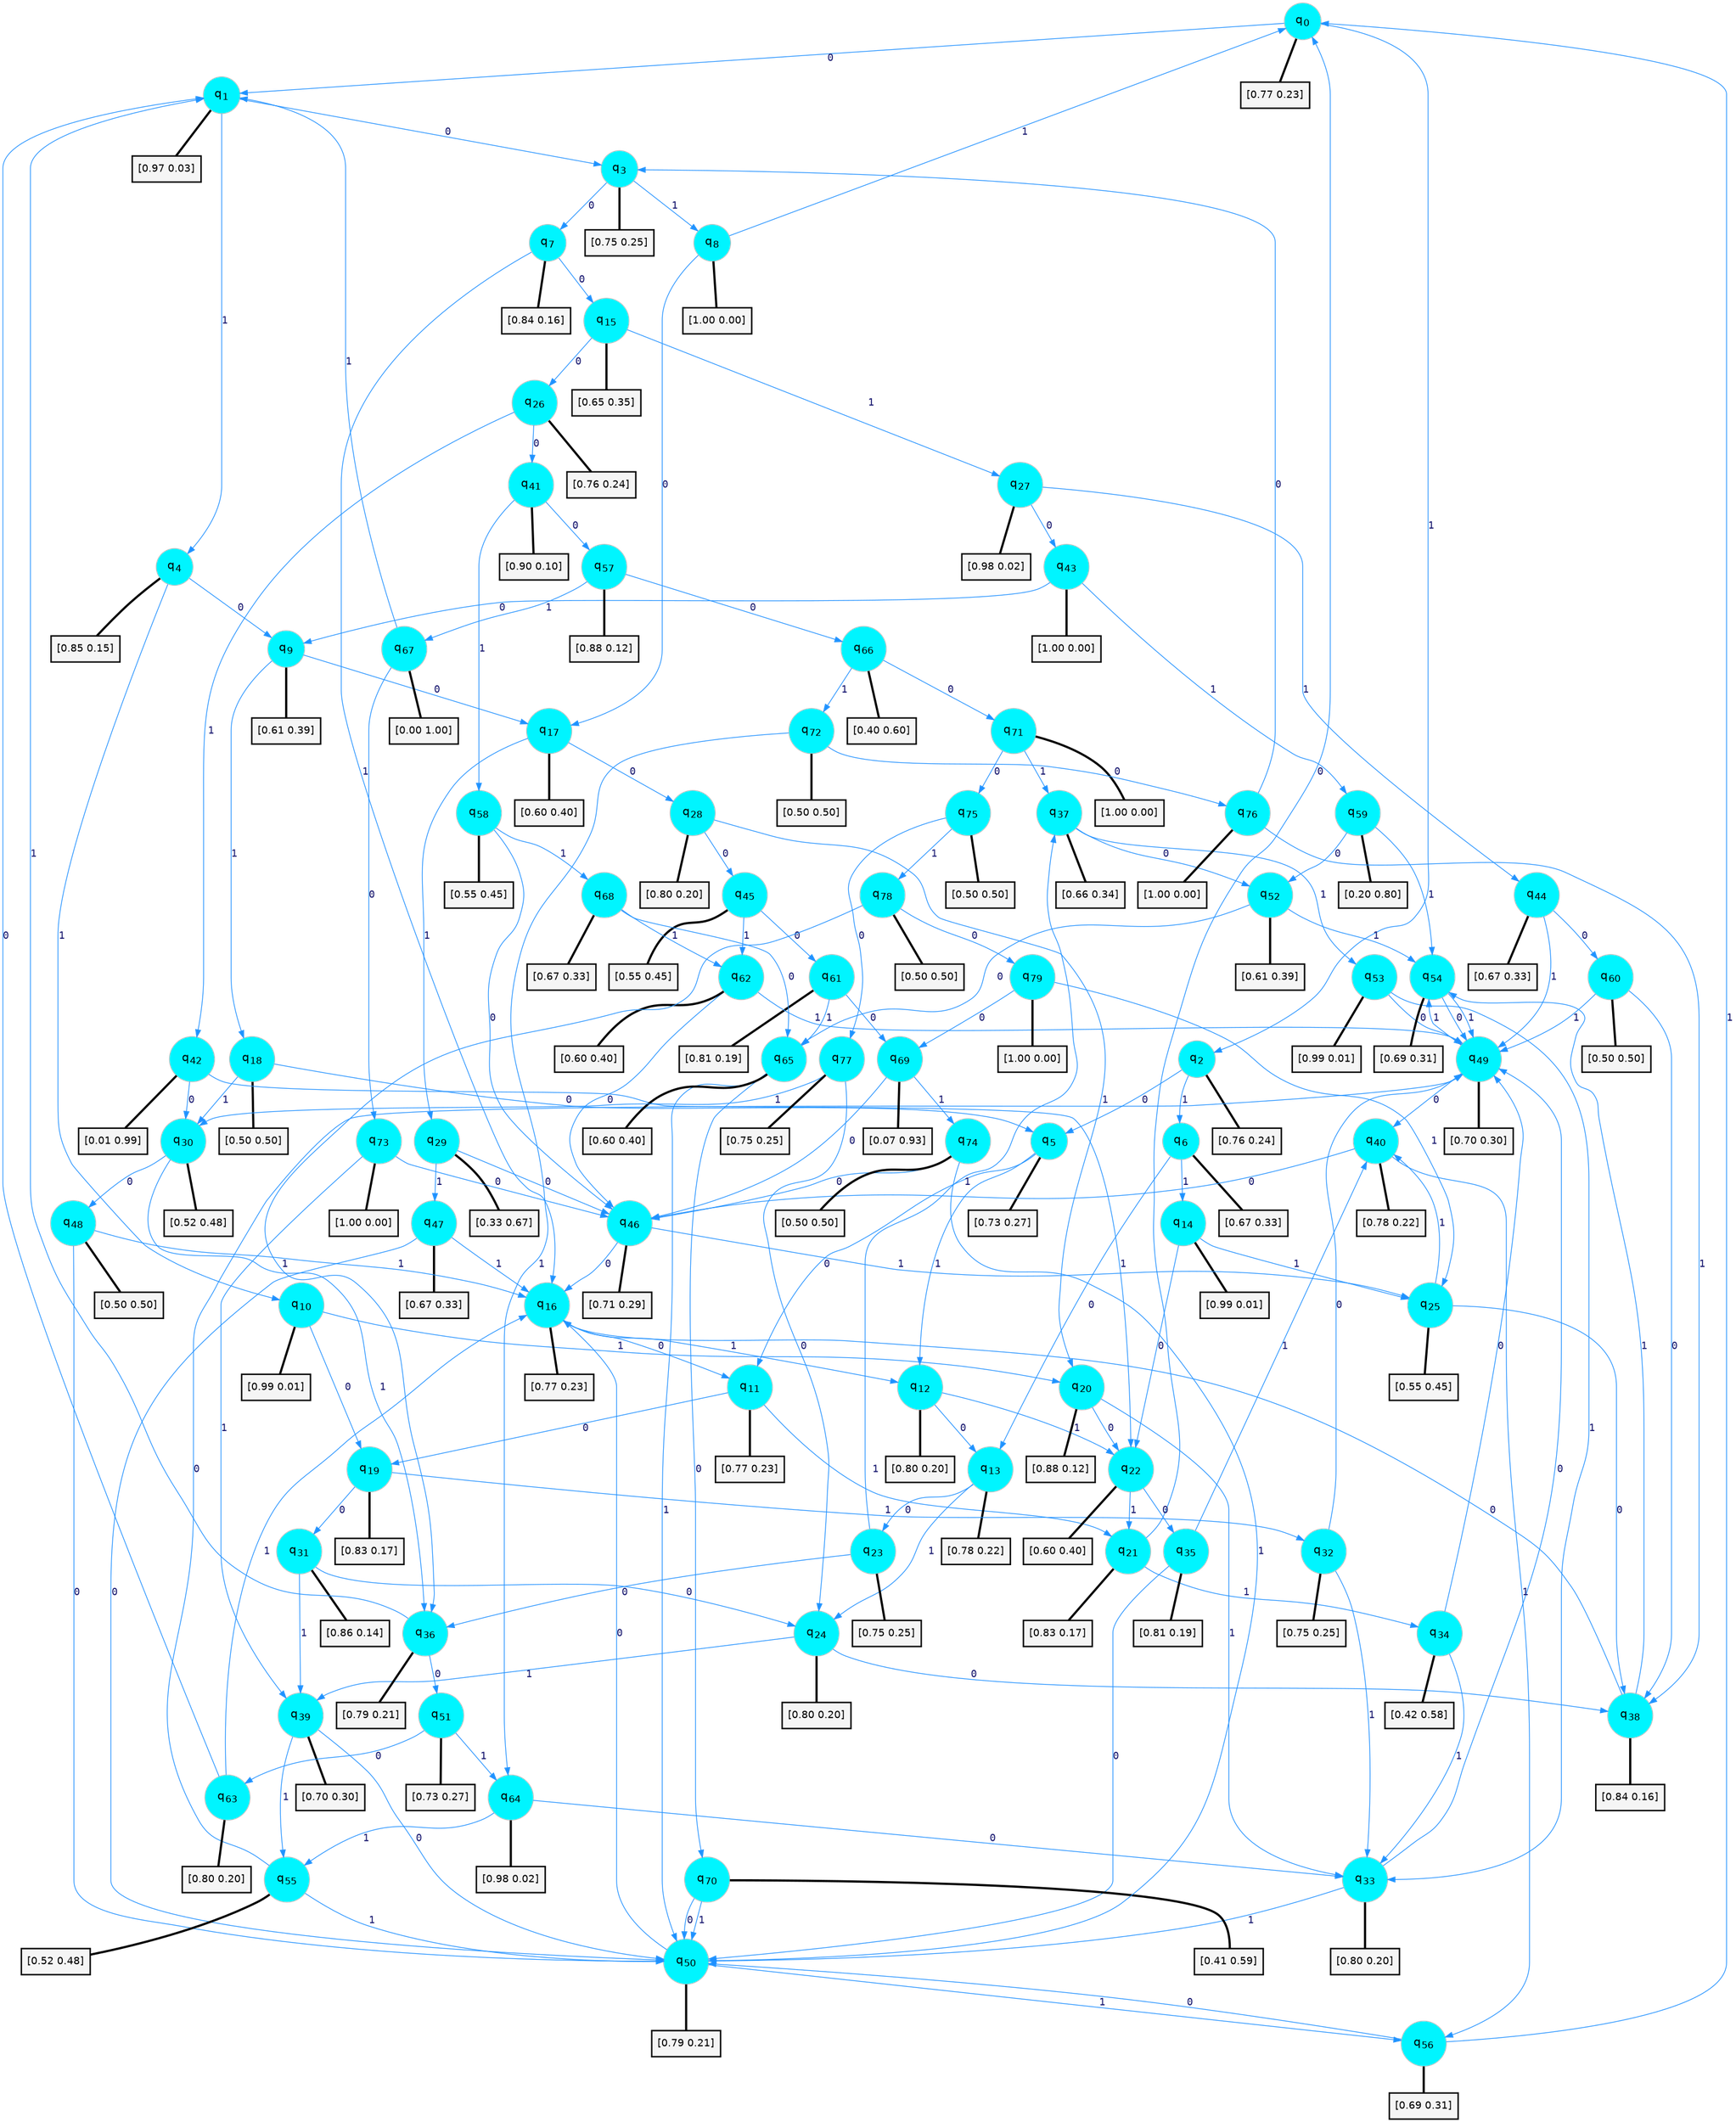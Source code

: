 digraph G {
graph [
bgcolor=transparent, dpi=300, rankdir=TD, size="40,25"];
node [
color=gray, fillcolor=turquoise1, fontcolor=black, fontname=Helvetica, fontsize=16, fontweight=bold, shape=circle, style=filled];
edge [
arrowsize=1, color=dodgerblue1, fontcolor=midnightblue, fontname=courier, fontweight=bold, penwidth=1, style=solid, weight=20];
0[label=<q<SUB>0</SUB>>];
1[label=<q<SUB>1</SUB>>];
2[label=<q<SUB>2</SUB>>];
3[label=<q<SUB>3</SUB>>];
4[label=<q<SUB>4</SUB>>];
5[label=<q<SUB>5</SUB>>];
6[label=<q<SUB>6</SUB>>];
7[label=<q<SUB>7</SUB>>];
8[label=<q<SUB>8</SUB>>];
9[label=<q<SUB>9</SUB>>];
10[label=<q<SUB>10</SUB>>];
11[label=<q<SUB>11</SUB>>];
12[label=<q<SUB>12</SUB>>];
13[label=<q<SUB>13</SUB>>];
14[label=<q<SUB>14</SUB>>];
15[label=<q<SUB>15</SUB>>];
16[label=<q<SUB>16</SUB>>];
17[label=<q<SUB>17</SUB>>];
18[label=<q<SUB>18</SUB>>];
19[label=<q<SUB>19</SUB>>];
20[label=<q<SUB>20</SUB>>];
21[label=<q<SUB>21</SUB>>];
22[label=<q<SUB>22</SUB>>];
23[label=<q<SUB>23</SUB>>];
24[label=<q<SUB>24</SUB>>];
25[label=<q<SUB>25</SUB>>];
26[label=<q<SUB>26</SUB>>];
27[label=<q<SUB>27</SUB>>];
28[label=<q<SUB>28</SUB>>];
29[label=<q<SUB>29</SUB>>];
30[label=<q<SUB>30</SUB>>];
31[label=<q<SUB>31</SUB>>];
32[label=<q<SUB>32</SUB>>];
33[label=<q<SUB>33</SUB>>];
34[label=<q<SUB>34</SUB>>];
35[label=<q<SUB>35</SUB>>];
36[label=<q<SUB>36</SUB>>];
37[label=<q<SUB>37</SUB>>];
38[label=<q<SUB>38</SUB>>];
39[label=<q<SUB>39</SUB>>];
40[label=<q<SUB>40</SUB>>];
41[label=<q<SUB>41</SUB>>];
42[label=<q<SUB>42</SUB>>];
43[label=<q<SUB>43</SUB>>];
44[label=<q<SUB>44</SUB>>];
45[label=<q<SUB>45</SUB>>];
46[label=<q<SUB>46</SUB>>];
47[label=<q<SUB>47</SUB>>];
48[label=<q<SUB>48</SUB>>];
49[label=<q<SUB>49</SUB>>];
50[label=<q<SUB>50</SUB>>];
51[label=<q<SUB>51</SUB>>];
52[label=<q<SUB>52</SUB>>];
53[label=<q<SUB>53</SUB>>];
54[label=<q<SUB>54</SUB>>];
55[label=<q<SUB>55</SUB>>];
56[label=<q<SUB>56</SUB>>];
57[label=<q<SUB>57</SUB>>];
58[label=<q<SUB>58</SUB>>];
59[label=<q<SUB>59</SUB>>];
60[label=<q<SUB>60</SUB>>];
61[label=<q<SUB>61</SUB>>];
62[label=<q<SUB>62</SUB>>];
63[label=<q<SUB>63</SUB>>];
64[label=<q<SUB>64</SUB>>];
65[label=<q<SUB>65</SUB>>];
66[label=<q<SUB>66</SUB>>];
67[label=<q<SUB>67</SUB>>];
68[label=<q<SUB>68</SUB>>];
69[label=<q<SUB>69</SUB>>];
70[label=<q<SUB>70</SUB>>];
71[label=<q<SUB>71</SUB>>];
72[label=<q<SUB>72</SUB>>];
73[label=<q<SUB>73</SUB>>];
74[label=<q<SUB>74</SUB>>];
75[label=<q<SUB>75</SUB>>];
76[label=<q<SUB>76</SUB>>];
77[label=<q<SUB>77</SUB>>];
78[label=<q<SUB>78</SUB>>];
79[label=<q<SUB>79</SUB>>];
80[label="[0.77 0.23]", shape=box,fontcolor=black, fontname=Helvetica, fontsize=14, penwidth=2, fillcolor=whitesmoke,color=black];
81[label="[0.97 0.03]", shape=box,fontcolor=black, fontname=Helvetica, fontsize=14, penwidth=2, fillcolor=whitesmoke,color=black];
82[label="[0.76 0.24]", shape=box,fontcolor=black, fontname=Helvetica, fontsize=14, penwidth=2, fillcolor=whitesmoke,color=black];
83[label="[0.75 0.25]", shape=box,fontcolor=black, fontname=Helvetica, fontsize=14, penwidth=2, fillcolor=whitesmoke,color=black];
84[label="[0.85 0.15]", shape=box,fontcolor=black, fontname=Helvetica, fontsize=14, penwidth=2, fillcolor=whitesmoke,color=black];
85[label="[0.73 0.27]", shape=box,fontcolor=black, fontname=Helvetica, fontsize=14, penwidth=2, fillcolor=whitesmoke,color=black];
86[label="[0.67 0.33]", shape=box,fontcolor=black, fontname=Helvetica, fontsize=14, penwidth=2, fillcolor=whitesmoke,color=black];
87[label="[0.84 0.16]", shape=box,fontcolor=black, fontname=Helvetica, fontsize=14, penwidth=2, fillcolor=whitesmoke,color=black];
88[label="[1.00 0.00]", shape=box,fontcolor=black, fontname=Helvetica, fontsize=14, penwidth=2, fillcolor=whitesmoke,color=black];
89[label="[0.61 0.39]", shape=box,fontcolor=black, fontname=Helvetica, fontsize=14, penwidth=2, fillcolor=whitesmoke,color=black];
90[label="[0.99 0.01]", shape=box,fontcolor=black, fontname=Helvetica, fontsize=14, penwidth=2, fillcolor=whitesmoke,color=black];
91[label="[0.77 0.23]", shape=box,fontcolor=black, fontname=Helvetica, fontsize=14, penwidth=2, fillcolor=whitesmoke,color=black];
92[label="[0.80 0.20]", shape=box,fontcolor=black, fontname=Helvetica, fontsize=14, penwidth=2, fillcolor=whitesmoke,color=black];
93[label="[0.78 0.22]", shape=box,fontcolor=black, fontname=Helvetica, fontsize=14, penwidth=2, fillcolor=whitesmoke,color=black];
94[label="[0.99 0.01]", shape=box,fontcolor=black, fontname=Helvetica, fontsize=14, penwidth=2, fillcolor=whitesmoke,color=black];
95[label="[0.65 0.35]", shape=box,fontcolor=black, fontname=Helvetica, fontsize=14, penwidth=2, fillcolor=whitesmoke,color=black];
96[label="[0.77 0.23]", shape=box,fontcolor=black, fontname=Helvetica, fontsize=14, penwidth=2, fillcolor=whitesmoke,color=black];
97[label="[0.60 0.40]", shape=box,fontcolor=black, fontname=Helvetica, fontsize=14, penwidth=2, fillcolor=whitesmoke,color=black];
98[label="[0.50 0.50]", shape=box,fontcolor=black, fontname=Helvetica, fontsize=14, penwidth=2, fillcolor=whitesmoke,color=black];
99[label="[0.83 0.17]", shape=box,fontcolor=black, fontname=Helvetica, fontsize=14, penwidth=2, fillcolor=whitesmoke,color=black];
100[label="[0.88 0.12]", shape=box,fontcolor=black, fontname=Helvetica, fontsize=14, penwidth=2, fillcolor=whitesmoke,color=black];
101[label="[0.83 0.17]", shape=box,fontcolor=black, fontname=Helvetica, fontsize=14, penwidth=2, fillcolor=whitesmoke,color=black];
102[label="[0.60 0.40]", shape=box,fontcolor=black, fontname=Helvetica, fontsize=14, penwidth=2, fillcolor=whitesmoke,color=black];
103[label="[0.75 0.25]", shape=box,fontcolor=black, fontname=Helvetica, fontsize=14, penwidth=2, fillcolor=whitesmoke,color=black];
104[label="[0.80 0.20]", shape=box,fontcolor=black, fontname=Helvetica, fontsize=14, penwidth=2, fillcolor=whitesmoke,color=black];
105[label="[0.55 0.45]", shape=box,fontcolor=black, fontname=Helvetica, fontsize=14, penwidth=2, fillcolor=whitesmoke,color=black];
106[label="[0.76 0.24]", shape=box,fontcolor=black, fontname=Helvetica, fontsize=14, penwidth=2, fillcolor=whitesmoke,color=black];
107[label="[0.98 0.02]", shape=box,fontcolor=black, fontname=Helvetica, fontsize=14, penwidth=2, fillcolor=whitesmoke,color=black];
108[label="[0.80 0.20]", shape=box,fontcolor=black, fontname=Helvetica, fontsize=14, penwidth=2, fillcolor=whitesmoke,color=black];
109[label="[0.33 0.67]", shape=box,fontcolor=black, fontname=Helvetica, fontsize=14, penwidth=2, fillcolor=whitesmoke,color=black];
110[label="[0.52 0.48]", shape=box,fontcolor=black, fontname=Helvetica, fontsize=14, penwidth=2, fillcolor=whitesmoke,color=black];
111[label="[0.86 0.14]", shape=box,fontcolor=black, fontname=Helvetica, fontsize=14, penwidth=2, fillcolor=whitesmoke,color=black];
112[label="[0.75 0.25]", shape=box,fontcolor=black, fontname=Helvetica, fontsize=14, penwidth=2, fillcolor=whitesmoke,color=black];
113[label="[0.80 0.20]", shape=box,fontcolor=black, fontname=Helvetica, fontsize=14, penwidth=2, fillcolor=whitesmoke,color=black];
114[label="[0.42 0.58]", shape=box,fontcolor=black, fontname=Helvetica, fontsize=14, penwidth=2, fillcolor=whitesmoke,color=black];
115[label="[0.81 0.19]", shape=box,fontcolor=black, fontname=Helvetica, fontsize=14, penwidth=2, fillcolor=whitesmoke,color=black];
116[label="[0.79 0.21]", shape=box,fontcolor=black, fontname=Helvetica, fontsize=14, penwidth=2, fillcolor=whitesmoke,color=black];
117[label="[0.66 0.34]", shape=box,fontcolor=black, fontname=Helvetica, fontsize=14, penwidth=2, fillcolor=whitesmoke,color=black];
118[label="[0.84 0.16]", shape=box,fontcolor=black, fontname=Helvetica, fontsize=14, penwidth=2, fillcolor=whitesmoke,color=black];
119[label="[0.70 0.30]", shape=box,fontcolor=black, fontname=Helvetica, fontsize=14, penwidth=2, fillcolor=whitesmoke,color=black];
120[label="[0.78 0.22]", shape=box,fontcolor=black, fontname=Helvetica, fontsize=14, penwidth=2, fillcolor=whitesmoke,color=black];
121[label="[0.90 0.10]", shape=box,fontcolor=black, fontname=Helvetica, fontsize=14, penwidth=2, fillcolor=whitesmoke,color=black];
122[label="[0.01 0.99]", shape=box,fontcolor=black, fontname=Helvetica, fontsize=14, penwidth=2, fillcolor=whitesmoke,color=black];
123[label="[1.00 0.00]", shape=box,fontcolor=black, fontname=Helvetica, fontsize=14, penwidth=2, fillcolor=whitesmoke,color=black];
124[label="[0.67 0.33]", shape=box,fontcolor=black, fontname=Helvetica, fontsize=14, penwidth=2, fillcolor=whitesmoke,color=black];
125[label="[0.55 0.45]", shape=box,fontcolor=black, fontname=Helvetica, fontsize=14, penwidth=2, fillcolor=whitesmoke,color=black];
126[label="[0.71 0.29]", shape=box,fontcolor=black, fontname=Helvetica, fontsize=14, penwidth=2, fillcolor=whitesmoke,color=black];
127[label="[0.67 0.33]", shape=box,fontcolor=black, fontname=Helvetica, fontsize=14, penwidth=2, fillcolor=whitesmoke,color=black];
128[label="[0.50 0.50]", shape=box,fontcolor=black, fontname=Helvetica, fontsize=14, penwidth=2, fillcolor=whitesmoke,color=black];
129[label="[0.70 0.30]", shape=box,fontcolor=black, fontname=Helvetica, fontsize=14, penwidth=2, fillcolor=whitesmoke,color=black];
130[label="[0.79 0.21]", shape=box,fontcolor=black, fontname=Helvetica, fontsize=14, penwidth=2, fillcolor=whitesmoke,color=black];
131[label="[0.73 0.27]", shape=box,fontcolor=black, fontname=Helvetica, fontsize=14, penwidth=2, fillcolor=whitesmoke,color=black];
132[label="[0.61 0.39]", shape=box,fontcolor=black, fontname=Helvetica, fontsize=14, penwidth=2, fillcolor=whitesmoke,color=black];
133[label="[0.99 0.01]", shape=box,fontcolor=black, fontname=Helvetica, fontsize=14, penwidth=2, fillcolor=whitesmoke,color=black];
134[label="[0.69 0.31]", shape=box,fontcolor=black, fontname=Helvetica, fontsize=14, penwidth=2, fillcolor=whitesmoke,color=black];
135[label="[0.52 0.48]", shape=box,fontcolor=black, fontname=Helvetica, fontsize=14, penwidth=2, fillcolor=whitesmoke,color=black];
136[label="[0.69 0.31]", shape=box,fontcolor=black, fontname=Helvetica, fontsize=14, penwidth=2, fillcolor=whitesmoke,color=black];
137[label="[0.88 0.12]", shape=box,fontcolor=black, fontname=Helvetica, fontsize=14, penwidth=2, fillcolor=whitesmoke,color=black];
138[label="[0.55 0.45]", shape=box,fontcolor=black, fontname=Helvetica, fontsize=14, penwidth=2, fillcolor=whitesmoke,color=black];
139[label="[0.20 0.80]", shape=box,fontcolor=black, fontname=Helvetica, fontsize=14, penwidth=2, fillcolor=whitesmoke,color=black];
140[label="[0.50 0.50]", shape=box,fontcolor=black, fontname=Helvetica, fontsize=14, penwidth=2, fillcolor=whitesmoke,color=black];
141[label="[0.81 0.19]", shape=box,fontcolor=black, fontname=Helvetica, fontsize=14, penwidth=2, fillcolor=whitesmoke,color=black];
142[label="[0.60 0.40]", shape=box,fontcolor=black, fontname=Helvetica, fontsize=14, penwidth=2, fillcolor=whitesmoke,color=black];
143[label="[0.80 0.20]", shape=box,fontcolor=black, fontname=Helvetica, fontsize=14, penwidth=2, fillcolor=whitesmoke,color=black];
144[label="[0.98 0.02]", shape=box,fontcolor=black, fontname=Helvetica, fontsize=14, penwidth=2, fillcolor=whitesmoke,color=black];
145[label="[0.60 0.40]", shape=box,fontcolor=black, fontname=Helvetica, fontsize=14, penwidth=2, fillcolor=whitesmoke,color=black];
146[label="[0.40 0.60]", shape=box,fontcolor=black, fontname=Helvetica, fontsize=14, penwidth=2, fillcolor=whitesmoke,color=black];
147[label="[0.00 1.00]", shape=box,fontcolor=black, fontname=Helvetica, fontsize=14, penwidth=2, fillcolor=whitesmoke,color=black];
148[label="[0.67 0.33]", shape=box,fontcolor=black, fontname=Helvetica, fontsize=14, penwidth=2, fillcolor=whitesmoke,color=black];
149[label="[0.07 0.93]", shape=box,fontcolor=black, fontname=Helvetica, fontsize=14, penwidth=2, fillcolor=whitesmoke,color=black];
150[label="[0.41 0.59]", shape=box,fontcolor=black, fontname=Helvetica, fontsize=14, penwidth=2, fillcolor=whitesmoke,color=black];
151[label="[1.00 0.00]", shape=box,fontcolor=black, fontname=Helvetica, fontsize=14, penwidth=2, fillcolor=whitesmoke,color=black];
152[label="[0.50 0.50]", shape=box,fontcolor=black, fontname=Helvetica, fontsize=14, penwidth=2, fillcolor=whitesmoke,color=black];
153[label="[1.00 0.00]", shape=box,fontcolor=black, fontname=Helvetica, fontsize=14, penwidth=2, fillcolor=whitesmoke,color=black];
154[label="[0.50 0.50]", shape=box,fontcolor=black, fontname=Helvetica, fontsize=14, penwidth=2, fillcolor=whitesmoke,color=black];
155[label="[0.50 0.50]", shape=box,fontcolor=black, fontname=Helvetica, fontsize=14, penwidth=2, fillcolor=whitesmoke,color=black];
156[label="[1.00 0.00]", shape=box,fontcolor=black, fontname=Helvetica, fontsize=14, penwidth=2, fillcolor=whitesmoke,color=black];
157[label="[0.75 0.25]", shape=box,fontcolor=black, fontname=Helvetica, fontsize=14, penwidth=2, fillcolor=whitesmoke,color=black];
158[label="[0.50 0.50]", shape=box,fontcolor=black, fontname=Helvetica, fontsize=14, penwidth=2, fillcolor=whitesmoke,color=black];
159[label="[1.00 0.00]", shape=box,fontcolor=black, fontname=Helvetica, fontsize=14, penwidth=2, fillcolor=whitesmoke,color=black];
0->1 [label=0];
0->2 [label=1];
0->80 [arrowhead=none, penwidth=3,color=black];
1->3 [label=0];
1->4 [label=1];
1->81 [arrowhead=none, penwidth=3,color=black];
2->5 [label=0];
2->6 [label=1];
2->82 [arrowhead=none, penwidth=3,color=black];
3->7 [label=0];
3->8 [label=1];
3->83 [arrowhead=none, penwidth=3,color=black];
4->9 [label=0];
4->10 [label=1];
4->84 [arrowhead=none, penwidth=3,color=black];
5->11 [label=0];
5->12 [label=1];
5->85 [arrowhead=none, penwidth=3,color=black];
6->13 [label=0];
6->14 [label=1];
6->86 [arrowhead=none, penwidth=3,color=black];
7->15 [label=0];
7->16 [label=1];
7->87 [arrowhead=none, penwidth=3,color=black];
8->17 [label=0];
8->0 [label=1];
8->88 [arrowhead=none, penwidth=3,color=black];
9->17 [label=0];
9->18 [label=1];
9->89 [arrowhead=none, penwidth=3,color=black];
10->19 [label=0];
10->20 [label=1];
10->90 [arrowhead=none, penwidth=3,color=black];
11->19 [label=0];
11->21 [label=1];
11->91 [arrowhead=none, penwidth=3,color=black];
12->13 [label=0];
12->22 [label=1];
12->92 [arrowhead=none, penwidth=3,color=black];
13->23 [label=0];
13->24 [label=1];
13->93 [arrowhead=none, penwidth=3,color=black];
14->22 [label=0];
14->25 [label=1];
14->94 [arrowhead=none, penwidth=3,color=black];
15->26 [label=0];
15->27 [label=1];
15->95 [arrowhead=none, penwidth=3,color=black];
16->11 [label=0];
16->12 [label=1];
16->96 [arrowhead=none, penwidth=3,color=black];
17->28 [label=0];
17->29 [label=1];
17->97 [arrowhead=none, penwidth=3,color=black];
18->5 [label=0];
18->30 [label=1];
18->98 [arrowhead=none, penwidth=3,color=black];
19->31 [label=0];
19->32 [label=1];
19->99 [arrowhead=none, penwidth=3,color=black];
20->22 [label=0];
20->33 [label=1];
20->100 [arrowhead=none, penwidth=3,color=black];
21->0 [label=0];
21->34 [label=1];
21->101 [arrowhead=none, penwidth=3,color=black];
22->35 [label=0];
22->21 [label=1];
22->102 [arrowhead=none, penwidth=3,color=black];
23->36 [label=0];
23->37 [label=1];
23->103 [arrowhead=none, penwidth=3,color=black];
24->38 [label=0];
24->39 [label=1];
24->104 [arrowhead=none, penwidth=3,color=black];
25->38 [label=0];
25->40 [label=1];
25->105 [arrowhead=none, penwidth=3,color=black];
26->41 [label=0];
26->42 [label=1];
26->106 [arrowhead=none, penwidth=3,color=black];
27->43 [label=0];
27->44 [label=1];
27->107 [arrowhead=none, penwidth=3,color=black];
28->45 [label=0];
28->20 [label=1];
28->108 [arrowhead=none, penwidth=3,color=black];
29->46 [label=0];
29->47 [label=1];
29->109 [arrowhead=none, penwidth=3,color=black];
30->48 [label=0];
30->36 [label=1];
30->110 [arrowhead=none, penwidth=3,color=black];
31->24 [label=0];
31->39 [label=1];
31->111 [arrowhead=none, penwidth=3,color=black];
32->49 [label=0];
32->33 [label=1];
32->112 [arrowhead=none, penwidth=3,color=black];
33->49 [label=0];
33->50 [label=1];
33->113 [arrowhead=none, penwidth=3,color=black];
34->49 [label=0];
34->33 [label=1];
34->114 [arrowhead=none, penwidth=3,color=black];
35->50 [label=0];
35->40 [label=1];
35->115 [arrowhead=none, penwidth=3,color=black];
36->51 [label=0];
36->1 [label=1];
36->116 [arrowhead=none, penwidth=3,color=black];
37->52 [label=0];
37->53 [label=1];
37->117 [arrowhead=none, penwidth=3,color=black];
38->16 [label=0];
38->54 [label=1];
38->118 [arrowhead=none, penwidth=3,color=black];
39->50 [label=0];
39->55 [label=1];
39->119 [arrowhead=none, penwidth=3,color=black];
40->46 [label=0];
40->56 [label=1];
40->120 [arrowhead=none, penwidth=3,color=black];
41->57 [label=0];
41->58 [label=1];
41->121 [arrowhead=none, penwidth=3,color=black];
42->30 [label=0];
42->22 [label=1];
42->122 [arrowhead=none, penwidth=3,color=black];
43->9 [label=0];
43->59 [label=1];
43->123 [arrowhead=none, penwidth=3,color=black];
44->60 [label=0];
44->49 [label=1];
44->124 [arrowhead=none, penwidth=3,color=black];
45->61 [label=0];
45->62 [label=1];
45->125 [arrowhead=none, penwidth=3,color=black];
46->16 [label=0];
46->25 [label=1];
46->126 [arrowhead=none, penwidth=3,color=black];
47->50 [label=0];
47->16 [label=1];
47->127 [arrowhead=none, penwidth=3,color=black];
48->50 [label=0];
48->16 [label=1];
48->128 [arrowhead=none, penwidth=3,color=black];
49->40 [label=0];
49->54 [label=1];
49->129 [arrowhead=none, penwidth=3,color=black];
50->16 [label=0];
50->56 [label=1];
50->130 [arrowhead=none, penwidth=3,color=black];
51->63 [label=0];
51->64 [label=1];
51->131 [arrowhead=none, penwidth=3,color=black];
52->65 [label=0];
52->54 [label=1];
52->132 [arrowhead=none, penwidth=3,color=black];
53->49 [label=0];
53->33 [label=1];
53->133 [arrowhead=none, penwidth=3,color=black];
54->49 [label=0];
54->49 [label=1];
54->134 [arrowhead=none, penwidth=3,color=black];
55->49 [label=0];
55->50 [label=1];
55->135 [arrowhead=none, penwidth=3,color=black];
56->50 [label=0];
56->0 [label=1];
56->136 [arrowhead=none, penwidth=3,color=black];
57->66 [label=0];
57->67 [label=1];
57->137 [arrowhead=none, penwidth=3,color=black];
58->46 [label=0];
58->68 [label=1];
58->138 [arrowhead=none, penwidth=3,color=black];
59->52 [label=0];
59->54 [label=1];
59->139 [arrowhead=none, penwidth=3,color=black];
60->38 [label=0];
60->49 [label=1];
60->140 [arrowhead=none, penwidth=3,color=black];
61->69 [label=0];
61->65 [label=1];
61->141 [arrowhead=none, penwidth=3,color=black];
62->46 [label=0];
62->49 [label=1];
62->142 [arrowhead=none, penwidth=3,color=black];
63->1 [label=0];
63->16 [label=1];
63->143 [arrowhead=none, penwidth=3,color=black];
64->33 [label=0];
64->55 [label=1];
64->144 [arrowhead=none, penwidth=3,color=black];
65->70 [label=0];
65->50 [label=1];
65->145 [arrowhead=none, penwidth=3,color=black];
66->71 [label=0];
66->72 [label=1];
66->146 [arrowhead=none, penwidth=3,color=black];
67->73 [label=0];
67->1 [label=1];
67->147 [arrowhead=none, penwidth=3,color=black];
68->65 [label=0];
68->62 [label=1];
68->148 [arrowhead=none, penwidth=3,color=black];
69->46 [label=0];
69->74 [label=1];
69->149 [arrowhead=none, penwidth=3,color=black];
70->50 [label=0];
70->50 [label=1];
70->150 [arrowhead=none, penwidth=3,color=black];
71->75 [label=0];
71->37 [label=1];
71->151 [arrowhead=none, penwidth=3,color=black];
72->76 [label=0];
72->64 [label=1];
72->152 [arrowhead=none, penwidth=3,color=black];
73->46 [label=0];
73->39 [label=1];
73->153 [arrowhead=none, penwidth=3,color=black];
74->46 [label=0];
74->50 [label=1];
74->154 [arrowhead=none, penwidth=3,color=black];
75->77 [label=0];
75->78 [label=1];
75->155 [arrowhead=none, penwidth=3,color=black];
76->3 [label=0];
76->38 [label=1];
76->156 [arrowhead=none, penwidth=3,color=black];
77->24 [label=0];
77->30 [label=1];
77->157 [arrowhead=none, penwidth=3,color=black];
78->79 [label=0];
78->36 [label=1];
78->158 [arrowhead=none, penwidth=3,color=black];
79->69 [label=0];
79->25 [label=1];
79->159 [arrowhead=none, penwidth=3,color=black];
}
